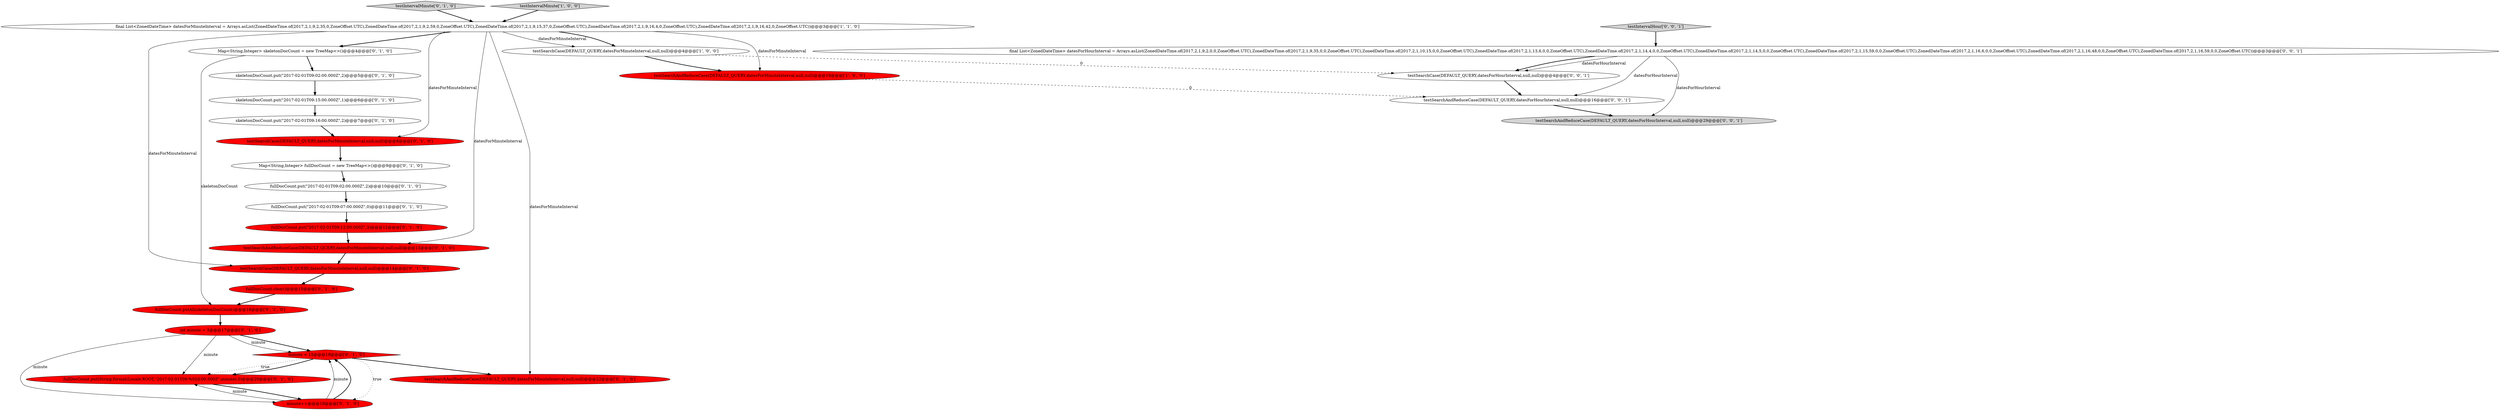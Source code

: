 digraph {
7 [style = filled, label = "fullDocCount.clear()@@@15@@@['0', '1', '0']", fillcolor = red, shape = ellipse image = "AAA1AAABBB2BBB"];
15 [style = filled, label = "testSearchCase(DEFAULT_QUERY,datesForMinuteInterval,null,null)@@@8@@@['0', '1', '0']", fillcolor = red, shape = ellipse image = "AAA1AAABBB2BBB"];
2 [style = filled, label = "final List<ZonedDateTime> datesForMinuteInterval = Arrays.asList(ZonedDateTime.of(2017,2,1,9,2,35,0,ZoneOffset.UTC),ZonedDateTime.of(2017,2,1,9,2,59,0,ZoneOffset.UTC),ZonedDateTime.of(2017,2,1,9,15,37,0,ZoneOffset.UTC),ZonedDateTime.of(2017,2,1,9,16,4,0,ZoneOffset.UTC),ZonedDateTime.of(2017,2,1,9,16,42,0,ZoneOffset.UTC))@@@3@@@['1', '1', '0']", fillcolor = white, shape = ellipse image = "AAA0AAABBB1BBB"];
9 [style = filled, label = "int minute = 3@@@17@@@['0', '1', '0']", fillcolor = red, shape = ellipse image = "AAA1AAABBB2BBB"];
13 [style = filled, label = "testSearchAndReduceCase(DEFAULT_QUERY,datesForMinuteInterval,null,null)@@@22@@@['0', '1', '0']", fillcolor = red, shape = ellipse image = "AAA1AAABBB2BBB"];
27 [style = filled, label = "testIntervalHour['0', '0', '1']", fillcolor = lightgray, shape = diamond image = "AAA0AAABBB3BBB"];
14 [style = filled, label = "Map<String,Integer> skeletonDocCount = new TreeMap<>()@@@4@@@['0', '1', '0']", fillcolor = white, shape = ellipse image = "AAA0AAABBB2BBB"];
5 [style = filled, label = "minute < 15@@@18@@@['0', '1', '0']", fillcolor = red, shape = diamond image = "AAA1AAABBB2BBB"];
3 [style = filled, label = "testSearchCase(DEFAULT_QUERY,datesForMinuteInterval,null,null)@@@4@@@['1', '0', '0']", fillcolor = white, shape = ellipse image = "AAA0AAABBB1BBB"];
18 [style = filled, label = "fullDocCount.put(\"2017-02-01T09:12:00.000Z\",3)@@@12@@@['0', '1', '0']", fillcolor = red, shape = ellipse image = "AAA1AAABBB2BBB"];
4 [style = filled, label = "fullDocCount.put(String.format(Locale.ROOT,\"2017-02-01T09:%02d:00.000Z\",minute),0)@@@20@@@['0', '1', '0']", fillcolor = red, shape = ellipse image = "AAA1AAABBB2BBB"];
8 [style = filled, label = "fullDocCount.putAll(skeletonDocCount)@@@16@@@['0', '1', '0']", fillcolor = red, shape = ellipse image = "AAA1AAABBB2BBB"];
12 [style = filled, label = "skeletonDocCount.put(\"2017-02-01T09:15:00.000Z\",1)@@@6@@@['0', '1', '0']", fillcolor = white, shape = ellipse image = "AAA0AAABBB2BBB"];
21 [style = filled, label = "Map<String,Integer> fullDocCount = new TreeMap<>()@@@9@@@['0', '1', '0']", fillcolor = white, shape = ellipse image = "AAA0AAABBB2BBB"];
23 [style = filled, label = "testSearchAndReduceCase(DEFAULT_QUERY,datesForHourInterval,null,null)@@@16@@@['0', '0', '1']", fillcolor = white, shape = ellipse image = "AAA0AAABBB3BBB"];
17 [style = filled, label = "skeletonDocCount.put(\"2017-02-01T09:02:00.000Z\",2)@@@5@@@['0', '1', '0']", fillcolor = white, shape = ellipse image = "AAA0AAABBB2BBB"];
11 [style = filled, label = "testIntervalMinute['0', '1', '0']", fillcolor = lightgray, shape = diamond image = "AAA0AAABBB2BBB"];
22 [style = filled, label = "fullDocCount.put(\"2017-02-01T09:02:00.000Z\",2)@@@10@@@['0', '1', '0']", fillcolor = white, shape = ellipse image = "AAA0AAABBB2BBB"];
10 [style = filled, label = "fullDocCount.put(\"2017-02-01T09:07:00.000Z\",0)@@@11@@@['0', '1', '0']", fillcolor = white, shape = ellipse image = "AAA0AAABBB2BBB"];
26 [style = filled, label = "testSearchCase(DEFAULT_QUERY,datesForHourInterval,null,null)@@@4@@@['0', '0', '1']", fillcolor = white, shape = ellipse image = "AAA0AAABBB3BBB"];
19 [style = filled, label = "testSearchCase(DEFAULT_QUERY,datesForMinuteInterval,null,null)@@@14@@@['0', '1', '0']", fillcolor = red, shape = ellipse image = "AAA1AAABBB2BBB"];
20 [style = filled, label = "testSearchAndReduceCase(DEFAULT_QUERY,datesForMinuteInterval,null,null)@@@13@@@['0', '1', '0']", fillcolor = red, shape = ellipse image = "AAA1AAABBB2BBB"];
6 [style = filled, label = "skeletonDocCount.put(\"2017-02-01T09:16:00.000Z\",2)@@@7@@@['0', '1', '0']", fillcolor = white, shape = ellipse image = "AAA0AAABBB2BBB"];
24 [style = filled, label = "final List<ZonedDateTime> datesForHourInterval = Arrays.asList(ZonedDateTime.of(2017,2,1,9,2,0,0,ZoneOffset.UTC),ZonedDateTime.of(2017,2,1,9,35,0,0,ZoneOffset.UTC),ZonedDateTime.of(2017,2,1,10,15,0,0,ZoneOffset.UTC),ZonedDateTime.of(2017,2,1,13,6,0,0,ZoneOffset.UTC),ZonedDateTime.of(2017,2,1,14,4,0,0,ZoneOffset.UTC),ZonedDateTime.of(2017,2,1,14,5,0,0,ZoneOffset.UTC),ZonedDateTime.of(2017,2,1,15,59,0,0,ZoneOffset.UTC),ZonedDateTime.of(2017,2,1,16,6,0,0,ZoneOffset.UTC),ZonedDateTime.of(2017,2,1,16,48,0,0,ZoneOffset.UTC),ZonedDateTime.of(2017,2,1,16,59,0,0,ZoneOffset.UTC))@@@3@@@['0', '0', '1']", fillcolor = white, shape = ellipse image = "AAA0AAABBB3BBB"];
25 [style = filled, label = "testSearchAndReduceCase(DEFAULT_QUERY,datesForHourInterval,null,null)@@@29@@@['0', '0', '1']", fillcolor = lightgray, shape = ellipse image = "AAA0AAABBB3BBB"];
1 [style = filled, label = "testSearchAndReduceCase(DEFAULT_QUERY,datesForMinuteInterval,null,null)@@@16@@@['1', '0', '0']", fillcolor = red, shape = ellipse image = "AAA1AAABBB1BBB"];
0 [style = filled, label = "testIntervalMinute['1', '0', '0']", fillcolor = lightgray, shape = diamond image = "AAA0AAABBB1BBB"];
16 [style = filled, label = "minute++@@@19@@@['0', '1', '0']", fillcolor = red, shape = ellipse image = "AAA1AAABBB2BBB"];
10->18 [style = bold, label=""];
23->25 [style = bold, label=""];
2->19 [style = solid, label="datesForMinuteInterval"];
24->23 [style = solid, label="datesForHourInterval"];
3->26 [style = dashed, label="0"];
3->1 [style = bold, label=""];
15->21 [style = bold, label=""];
2->3 [style = bold, label=""];
0->2 [style = bold, label=""];
2->20 [style = solid, label="datesForMinuteInterval"];
14->17 [style = bold, label=""];
9->4 [style = solid, label="minute"];
2->13 [style = solid, label="datesForMinuteInterval"];
7->8 [style = bold, label=""];
16->5 [style = solid, label="minute"];
12->6 [style = bold, label=""];
11->2 [style = bold, label=""];
16->4 [style = solid, label="minute"];
6->15 [style = bold, label=""];
5->4 [style = dotted, label="true"];
2->3 [style = solid, label="datesForMinuteInterval"];
24->26 [style = bold, label=""];
18->20 [style = bold, label=""];
24->26 [style = solid, label="datesForHourInterval"];
17->12 [style = bold, label=""];
9->16 [style = solid, label="minute"];
21->22 [style = bold, label=""];
5->13 [style = bold, label=""];
26->23 [style = bold, label=""];
2->14 [style = bold, label=""];
5->4 [style = bold, label=""];
5->16 [style = dotted, label="true"];
22->10 [style = bold, label=""];
8->9 [style = bold, label=""];
9->5 [style = bold, label=""];
14->8 [style = solid, label="skeletonDocCount"];
16->5 [style = bold, label=""];
27->24 [style = bold, label=""];
24->25 [style = solid, label="datesForHourInterval"];
20->19 [style = bold, label=""];
1->23 [style = dashed, label="0"];
19->7 [style = bold, label=""];
2->15 [style = solid, label="datesForMinuteInterval"];
9->5 [style = solid, label="minute"];
4->16 [style = bold, label=""];
2->1 [style = solid, label="datesForMinuteInterval"];
}
